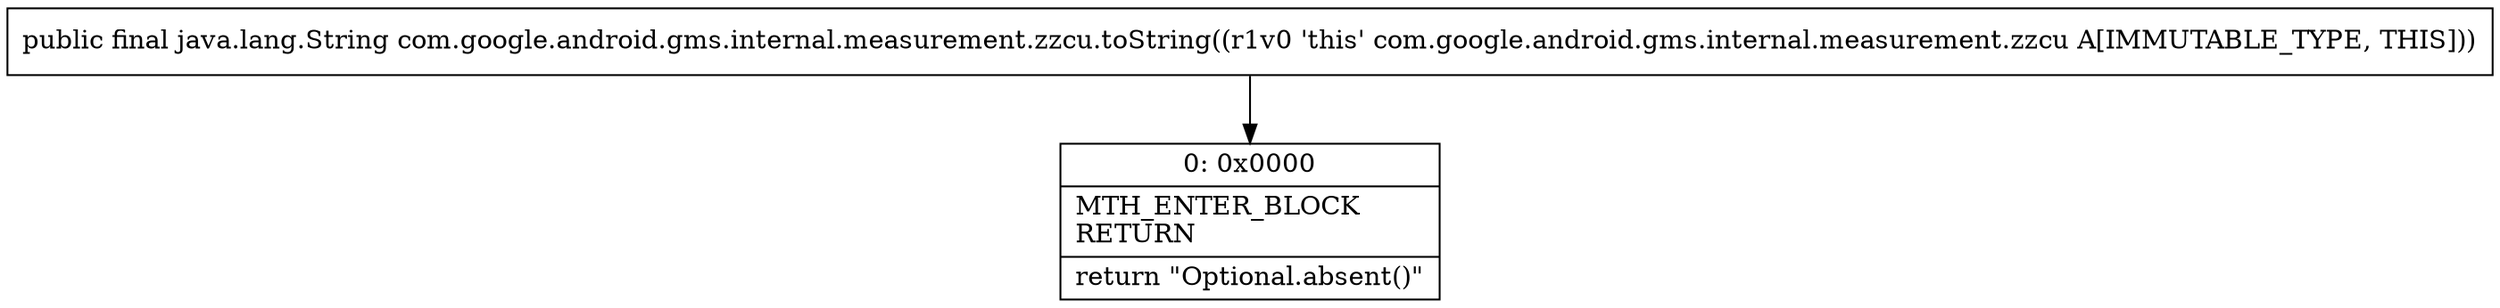 digraph "CFG forcom.google.android.gms.internal.measurement.zzcu.toString()Ljava\/lang\/String;" {
Node_0 [shape=record,label="{0\:\ 0x0000|MTH_ENTER_BLOCK\lRETURN\l|return \"Optional.absent()\"\l}"];
MethodNode[shape=record,label="{public final java.lang.String com.google.android.gms.internal.measurement.zzcu.toString((r1v0 'this' com.google.android.gms.internal.measurement.zzcu A[IMMUTABLE_TYPE, THIS])) }"];
MethodNode -> Node_0;
}

